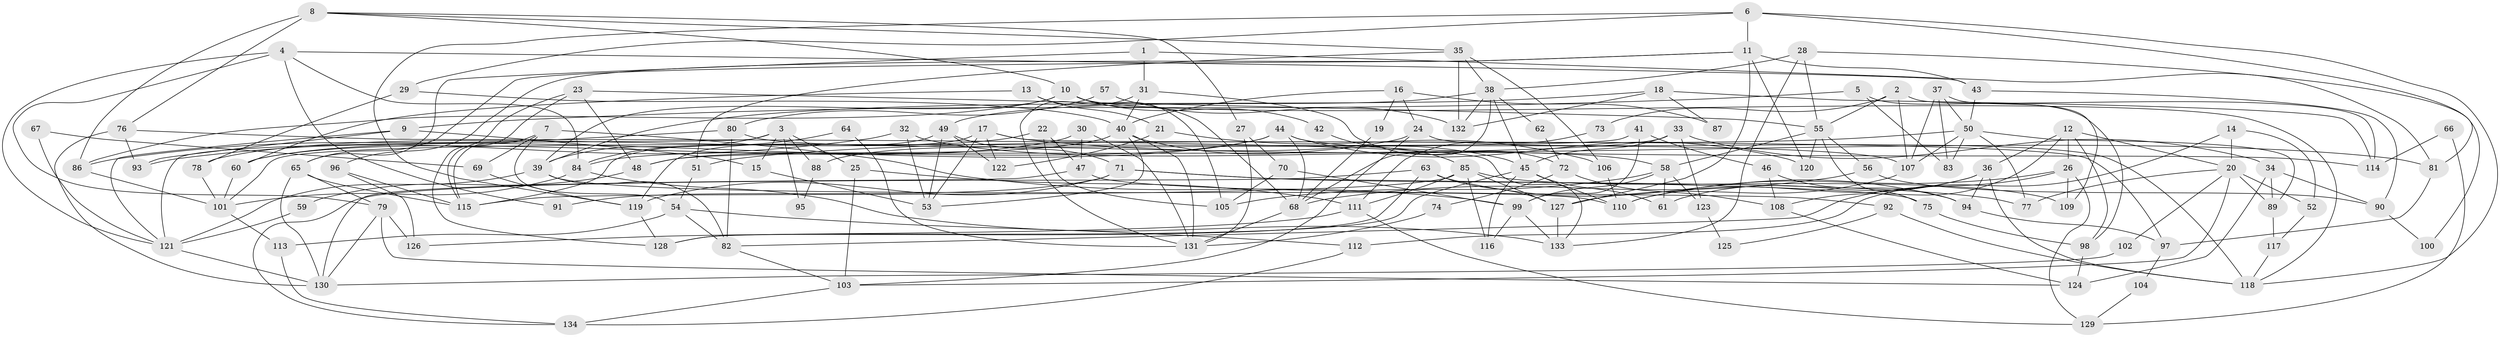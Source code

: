// Generated by graph-tools (version 1.1) at 2025/50/03/09/25 03:50:09]
// undirected, 134 vertices, 268 edges
graph export_dot {
graph [start="1"]
  node [color=gray90,style=filled];
  1;
  2;
  3;
  4;
  5;
  6;
  7;
  8;
  9;
  10;
  11;
  12;
  13;
  14;
  15;
  16;
  17;
  18;
  19;
  20;
  21;
  22;
  23;
  24;
  25;
  26;
  27;
  28;
  29;
  30;
  31;
  32;
  33;
  34;
  35;
  36;
  37;
  38;
  39;
  40;
  41;
  42;
  43;
  44;
  45;
  46;
  47;
  48;
  49;
  50;
  51;
  52;
  53;
  54;
  55;
  56;
  57;
  58;
  59;
  60;
  61;
  62;
  63;
  64;
  65;
  66;
  67;
  68;
  69;
  70;
  71;
  72;
  73;
  74;
  75;
  76;
  77;
  78;
  79;
  80;
  81;
  82;
  83;
  84;
  85;
  86;
  87;
  88;
  89;
  90;
  91;
  92;
  93;
  94;
  95;
  96;
  97;
  98;
  99;
  100;
  101;
  102;
  103;
  104;
  105;
  106;
  107;
  108;
  109;
  110;
  111;
  112;
  113;
  114;
  115;
  116;
  117;
  118;
  119;
  120;
  121;
  122;
  123;
  124;
  125;
  126;
  127;
  128;
  129;
  130;
  131;
  132;
  133;
  134;
  1 -- 31;
  1 -- 81;
  1 -- 65;
  2 -- 114;
  2 -- 107;
  2 -- 55;
  2 -- 73;
  3 -- 121;
  3 -- 39;
  3 -- 15;
  3 -- 25;
  3 -- 88;
  3 -- 95;
  4 -- 84;
  4 -- 43;
  4 -- 79;
  4 -- 91;
  4 -- 121;
  5 -- 98;
  5 -- 9;
  5 -- 83;
  6 -- 118;
  6 -- 11;
  6 -- 29;
  6 -- 81;
  6 -- 119;
  7 -- 115;
  7 -- 54;
  7 -- 69;
  7 -- 99;
  8 -- 86;
  8 -- 76;
  8 -- 10;
  8 -- 27;
  8 -- 35;
  9 -- 15;
  9 -- 121;
  9 -- 93;
  10 -- 39;
  10 -- 42;
  10 -- 68;
  10 -- 86;
  10 -- 118;
  11 -- 65;
  11 -- 127;
  11 -- 43;
  11 -- 96;
  11 -- 120;
  12 -- 20;
  12 -- 98;
  12 -- 26;
  12 -- 36;
  12 -- 108;
  13 -- 105;
  13 -- 60;
  13 -- 21;
  14 -- 20;
  14 -- 52;
  14 -- 112;
  15 -- 53;
  16 -- 24;
  16 -- 40;
  16 -- 19;
  16 -- 87;
  17 -- 122;
  17 -- 119;
  17 -- 53;
  17 -- 81;
  17 -- 97;
  18 -- 132;
  18 -- 39;
  18 -- 87;
  18 -- 114;
  19 -- 68;
  20 -- 103;
  20 -- 77;
  20 -- 52;
  20 -- 89;
  20 -- 102;
  21 -- 106;
  21 -- 122;
  22 -- 78;
  22 -- 47;
  22 -- 105;
  23 -- 48;
  23 -- 55;
  23 -- 115;
  23 -- 128;
  24 -- 118;
  24 -- 103;
  24 -- 88;
  25 -- 111;
  25 -- 103;
  26 -- 110;
  26 -- 82;
  26 -- 109;
  26 -- 129;
  27 -- 70;
  27 -- 131;
  28 -- 133;
  28 -- 55;
  28 -- 38;
  28 -- 100;
  29 -- 40;
  29 -- 78;
  30 -- 131;
  30 -- 60;
  30 -- 47;
  31 -- 131;
  31 -- 40;
  31 -- 72;
  32 -- 93;
  32 -- 58;
  32 -- 53;
  33 -- 45;
  33 -- 34;
  33 -- 48;
  33 -- 123;
  34 -- 90;
  34 -- 89;
  34 -- 124;
  35 -- 38;
  35 -- 51;
  35 -- 106;
  35 -- 132;
  36 -- 94;
  36 -- 61;
  36 -- 110;
  36 -- 118;
  37 -- 107;
  37 -- 109;
  37 -- 50;
  37 -- 83;
  38 -- 45;
  38 -- 49;
  38 -- 62;
  38 -- 68;
  38 -- 132;
  39 -- 110;
  39 -- 121;
  39 -- 82;
  40 -- 131;
  40 -- 53;
  40 -- 45;
  40 -- 48;
  41 -- 101;
  41 -- 99;
  41 -- 46;
  42 -- 85;
  43 -- 50;
  43 -- 90;
  44 -- 68;
  44 -- 120;
  44 -- 60;
  44 -- 84;
  44 -- 114;
  45 -- 128;
  45 -- 61;
  45 -- 110;
  45 -- 116;
  46 -- 108;
  46 -- 94;
  47 -- 130;
  47 -- 92;
  48 -- 59;
  49 -- 53;
  49 -- 71;
  49 -- 115;
  49 -- 122;
  50 -- 83;
  50 -- 51;
  50 -- 77;
  50 -- 89;
  50 -- 107;
  51 -- 54;
  52 -- 117;
  54 -- 82;
  54 -- 112;
  54 -- 113;
  55 -- 58;
  55 -- 56;
  55 -- 75;
  55 -- 120;
  56 -- 68;
  56 -- 90;
  57 -- 132;
  57 -- 80;
  58 -- 61;
  58 -- 99;
  58 -- 105;
  58 -- 123;
  59 -- 121;
  60 -- 101;
  62 -- 72;
  63 -- 134;
  63 -- 94;
  63 -- 127;
  63 -- 128;
  64 -- 131;
  64 -- 84;
  65 -- 115;
  65 -- 79;
  65 -- 130;
  66 -- 114;
  66 -- 129;
  67 -- 121;
  67 -- 69;
  68 -- 131;
  69 -- 119;
  70 -- 105;
  70 -- 99;
  71 -- 119;
  71 -- 75;
  71 -- 77;
  71 -- 91;
  72 -- 108;
  72 -- 74;
  73 -- 111;
  74 -- 131;
  75 -- 98;
  76 -- 130;
  76 -- 133;
  76 -- 93;
  78 -- 101;
  79 -- 124;
  79 -- 126;
  79 -- 130;
  80 -- 86;
  80 -- 82;
  80 -- 107;
  81 -- 97;
  82 -- 103;
  84 -- 133;
  84 -- 101;
  85 -- 115;
  85 -- 127;
  85 -- 109;
  85 -- 111;
  85 -- 116;
  86 -- 101;
  88 -- 95;
  89 -- 117;
  90 -- 100;
  92 -- 118;
  92 -- 125;
  94 -- 97;
  96 -- 115;
  96 -- 126;
  97 -- 104;
  98 -- 124;
  99 -- 116;
  99 -- 133;
  101 -- 113;
  102 -- 130;
  103 -- 134;
  104 -- 129;
  106 -- 110;
  107 -- 127;
  108 -- 124;
  111 -- 126;
  111 -- 129;
  112 -- 134;
  113 -- 134;
  117 -- 118;
  119 -- 128;
  121 -- 130;
  123 -- 125;
  127 -- 133;
}
